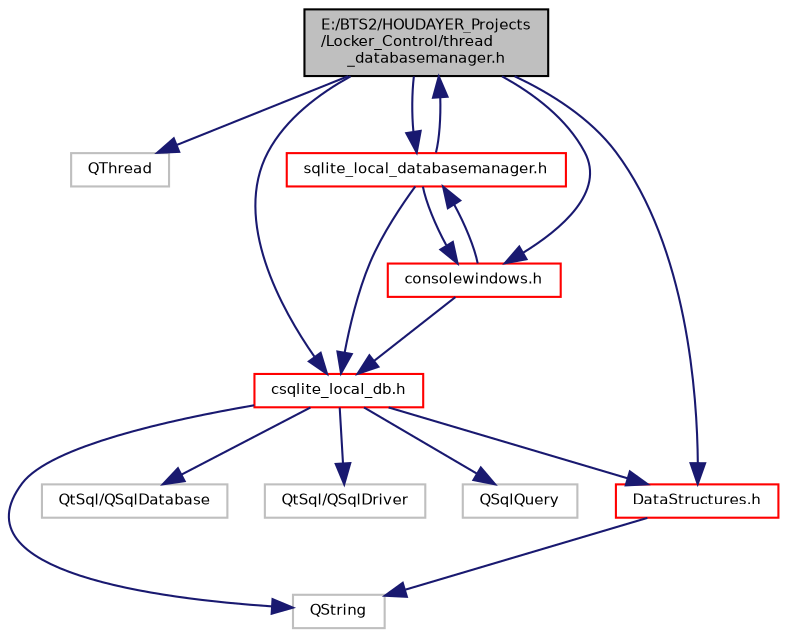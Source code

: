 digraph "E:/BTS2/HOUDAYER_Projects/Locker_Control/thread_databasemanager.h"
{
 // INTERACTIVE_SVG=YES
  bgcolor="transparent";
  edge [fontname="Helvetica",fontsize="7",labelfontname="Helvetica",labelfontsize="7"];
  node [fontname="Helvetica",fontsize="7",shape=record];
  Node1 [label="E:/BTS2/HOUDAYER_Projects\l/Locker_Control/thread\l_databasemanager.h",height=0.2,width=0.4,color="black", fillcolor="grey75", style="filled", fontcolor="black"];
  Node1 -> Node2 [color="midnightblue",fontsize="7",style="solid",fontname="Helvetica"];
  Node2 [label="QThread",height=0.2,width=0.4,color="grey75"];
  Node1 -> Node3 [color="midnightblue",fontsize="7",style="solid",fontname="Helvetica"];
  Node3 [label="csqlite_local_db.h",height=0.2,width=0.4,color="red",URL="$csqlite__local__db_8h.html"];
  Node3 -> Node4 [color="midnightblue",fontsize="7",style="solid",fontname="Helvetica"];
  Node4 [label="QString",height=0.2,width=0.4,color="grey75"];
  Node3 -> Node5 [color="midnightblue",fontsize="7",style="solid",fontname="Helvetica"];
  Node5 [label="QtSql/QSqlDatabase",height=0.2,width=0.4,color="grey75"];
  Node3 -> Node6 [color="midnightblue",fontsize="7",style="solid",fontname="Helvetica"];
  Node6 [label="QtSql/QSqlDriver",height=0.2,width=0.4,color="grey75"];
  Node3 -> Node7 [color="midnightblue",fontsize="7",style="solid",fontname="Helvetica"];
  Node7 [label="QSqlQuery",height=0.2,width=0.4,color="grey75"];
  Node3 -> Node8 [color="midnightblue",fontsize="7",style="solid",fontname="Helvetica"];
  Node8 [label="DataStructures.h",height=0.2,width=0.4,color="red",URL="$_data_structures_8h.html",tooltip="Definnitions des formats de communications des données entre les classes de l&#39;application LC..."];
  Node8 -> Node4 [color="midnightblue",fontsize="7",style="solid",fontname="Helvetica"];
  Node1 -> Node8 [color="midnightblue",fontsize="7",style="solid",fontname="Helvetica"];
  Node1 -> Node9 [color="midnightblue",fontsize="7",style="solid",fontname="Helvetica"];
  Node9 [label="sqlite_local_databasemanager.h",height=0.2,width=0.4,color="red",URL="$sqlite__local__databasemanager_8h.html"];
  Node9 -> Node3 [color="midnightblue",fontsize="7",style="solid",fontname="Helvetica"];
  Node9 -> Node1 [color="midnightblue",fontsize="7",style="solid",fontname="Helvetica"];
  Node9 -> Node10 [color="midnightblue",fontsize="7",style="solid",fontname="Helvetica"];
  Node10 [label="consolewindows.h",height=0.2,width=0.4,color="red",URL="$consolewindows_8h.html"];
  Node10 -> Node3 [color="midnightblue",fontsize="7",style="solid",fontname="Helvetica"];
  Node10 -> Node9 [color="midnightblue",fontsize="7",style="solid",fontname="Helvetica"];
  Node1 -> Node10 [color="midnightblue",fontsize="7",style="solid",fontname="Helvetica"];
}
